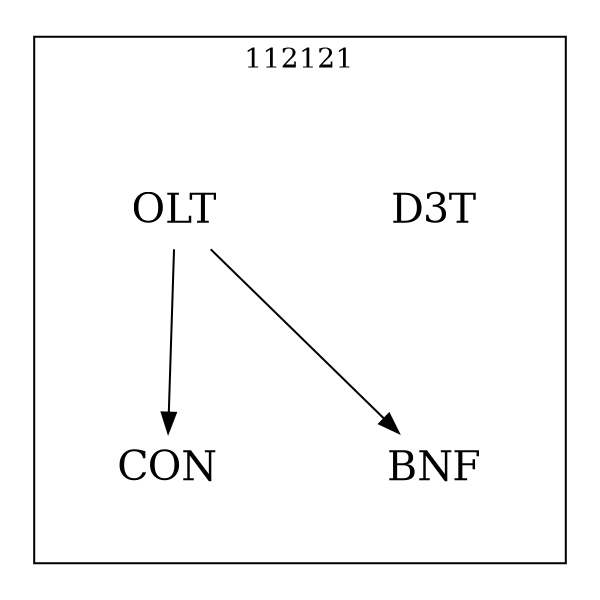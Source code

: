 strict digraph DAGS {
	size = "4,4!" ; ratio ="fill"; subgraph cluster_0{
			labeldoc = "t";
			label = "112121";node	[label= CON, shape = plaintext, fontsize=20] CON;node	[label= BNF, shape = plaintext, fontsize=20] BNF;node	[label= D3T, shape = plaintext, fontsize=20] D3T;node	[label= OLT, shape = plaintext, fontsize=20] OLT;
OLT->CON;
OLT->BNF;
	}}